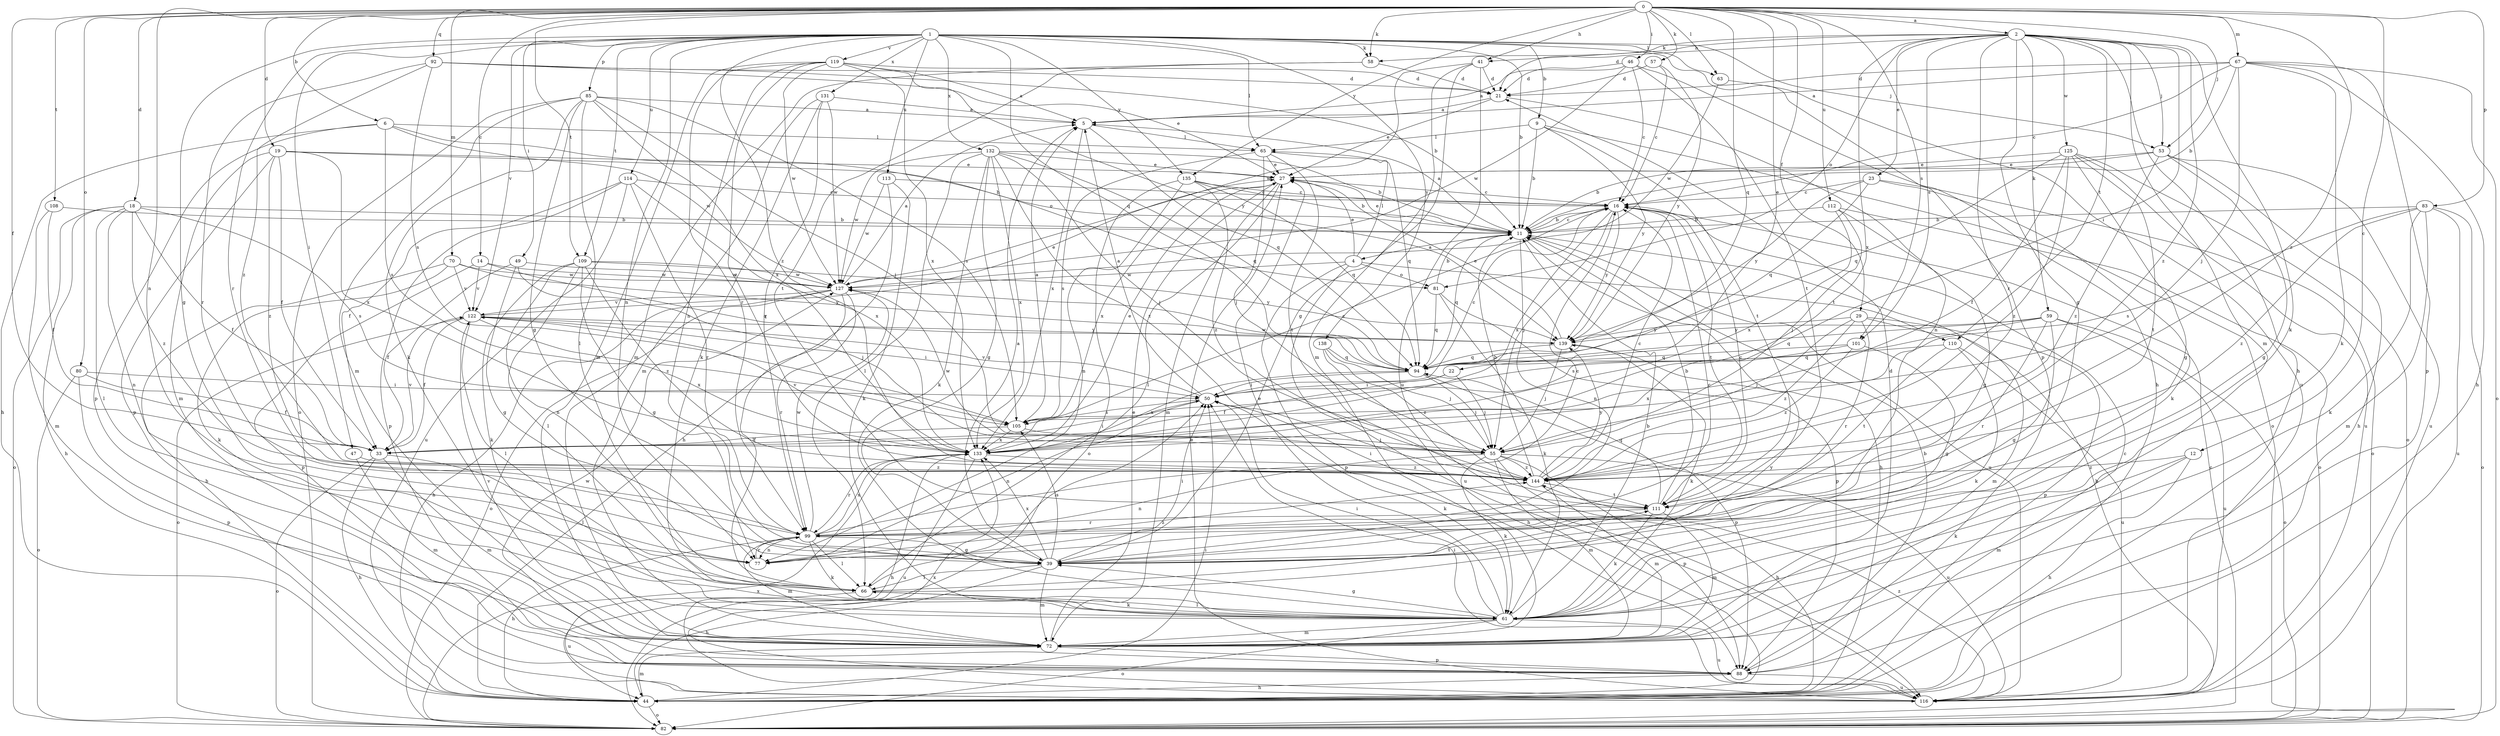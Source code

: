 strict digraph  {
0;
1;
2;
4;
5;
6;
9;
11;
12;
14;
16;
18;
19;
21;
22;
23;
27;
29;
33;
39;
41;
44;
46;
47;
49;
50;
53;
55;
57;
58;
59;
61;
63;
65;
66;
67;
70;
72;
77;
80;
81;
82;
83;
85;
88;
92;
94;
99;
101;
105;
108;
109;
110;
111;
112;
113;
114;
116;
119;
122;
125;
127;
131;
132;
133;
135;
138;
139;
144;
0 -> 2  [label=a];
0 -> 6  [label=b];
0 -> 12  [label=c];
0 -> 14  [label=c];
0 -> 18  [label=d];
0 -> 19  [label=d];
0 -> 22  [label=e];
0 -> 29  [label=f];
0 -> 33  [label=f];
0 -> 41  [label=h];
0 -> 46  [label=i];
0 -> 53  [label=j];
0 -> 57  [label=k];
0 -> 58  [label=k];
0 -> 63  [label=l];
0 -> 67  [label=m];
0 -> 70  [label=m];
0 -> 77  [label=n];
0 -> 80  [label=o];
0 -> 83  [label=p];
0 -> 92  [label=q];
0 -> 94  [label=q];
0 -> 101  [label=s];
0 -> 108  [label=t];
0 -> 109  [label=t];
0 -> 112  [label=u];
0 -> 135  [label=y];
0 -> 144  [label=z];
1 -> 9  [label=b];
1 -> 11  [label=b];
1 -> 39  [label=g];
1 -> 47  [label=i];
1 -> 49  [label=i];
1 -> 53  [label=j];
1 -> 58  [label=k];
1 -> 63  [label=l];
1 -> 65  [label=l];
1 -> 77  [label=n];
1 -> 85  [label=p];
1 -> 88  [label=p];
1 -> 94  [label=q];
1 -> 99  [label=r];
1 -> 109  [label=t];
1 -> 113  [label=u];
1 -> 114  [label=u];
1 -> 119  [label=v];
1 -> 122  [label=v];
1 -> 131  [label=x];
1 -> 132  [label=x];
1 -> 135  [label=y];
1 -> 138  [label=y];
1 -> 144  [label=z];
2 -> 21  [label=d];
2 -> 23  [label=e];
2 -> 39  [label=g];
2 -> 41  [label=h];
2 -> 44  [label=h];
2 -> 50  [label=i];
2 -> 53  [label=j];
2 -> 58  [label=k];
2 -> 59  [label=k];
2 -> 61  [label=k];
2 -> 72  [label=m];
2 -> 81  [label=o];
2 -> 99  [label=r];
2 -> 101  [label=s];
2 -> 110  [label=t];
2 -> 125  [label=w];
2 -> 133  [label=x];
2 -> 144  [label=z];
4 -> 27  [label=e];
4 -> 65  [label=l];
4 -> 81  [label=o];
4 -> 88  [label=p];
4 -> 110  [label=t];
4 -> 116  [label=u];
4 -> 127  [label=w];
5 -> 65  [label=l];
5 -> 94  [label=q];
5 -> 133  [label=x];
6 -> 44  [label=h];
6 -> 65  [label=l];
6 -> 81  [label=o];
6 -> 88  [label=p];
6 -> 105  [label=s];
6 -> 127  [label=w];
9 -> 11  [label=b];
9 -> 65  [label=l];
9 -> 82  [label=o];
9 -> 111  [label=t];
9 -> 139  [label=y];
11 -> 4  [label=a];
11 -> 5  [label=a];
11 -> 16  [label=c];
11 -> 27  [label=e];
11 -> 44  [label=h];
11 -> 77  [label=n];
11 -> 94  [label=q];
11 -> 116  [label=u];
12 -> 44  [label=h];
12 -> 61  [label=k];
12 -> 72  [label=m];
12 -> 144  [label=z];
14 -> 88  [label=p];
14 -> 94  [label=q];
14 -> 122  [label=v];
14 -> 127  [label=w];
16 -> 11  [label=b];
16 -> 55  [label=j];
16 -> 111  [label=t];
16 -> 133  [label=x];
16 -> 139  [label=y];
18 -> 11  [label=b];
18 -> 33  [label=f];
18 -> 44  [label=h];
18 -> 66  [label=l];
18 -> 77  [label=n];
18 -> 82  [label=o];
18 -> 105  [label=s];
18 -> 144  [label=z];
19 -> 11  [label=b];
19 -> 27  [label=e];
19 -> 33  [label=f];
19 -> 72  [label=m];
19 -> 88  [label=p];
19 -> 133  [label=x];
19 -> 144  [label=z];
21 -> 5  [label=a];
21 -> 27  [label=e];
21 -> 77  [label=n];
22 -> 33  [label=f];
22 -> 50  [label=i];
22 -> 55  [label=j];
23 -> 16  [label=c];
23 -> 61  [label=k];
23 -> 82  [label=o];
23 -> 94  [label=q];
23 -> 139  [label=y];
27 -> 16  [label=c];
27 -> 66  [label=l];
27 -> 72  [label=m];
27 -> 133  [label=x];
29 -> 55  [label=j];
29 -> 72  [label=m];
29 -> 88  [label=p];
29 -> 99  [label=r];
29 -> 139  [label=y];
29 -> 144  [label=z];
33 -> 44  [label=h];
33 -> 50  [label=i];
33 -> 66  [label=l];
33 -> 72  [label=m];
33 -> 82  [label=o];
33 -> 122  [label=v];
39 -> 5  [label=a];
39 -> 16  [label=c];
39 -> 44  [label=h];
39 -> 50  [label=i];
39 -> 66  [label=l];
39 -> 72  [label=m];
39 -> 105  [label=s];
39 -> 133  [label=x];
41 -> 21  [label=d];
41 -> 39  [label=g];
41 -> 72  [label=m];
41 -> 116  [label=u];
41 -> 127  [label=w];
44 -> 16  [label=c];
44 -> 50  [label=i];
44 -> 72  [label=m];
44 -> 82  [label=o];
46 -> 5  [label=a];
46 -> 16  [label=c];
46 -> 21  [label=d];
46 -> 44  [label=h];
46 -> 111  [label=t];
46 -> 127  [label=w];
47 -> 72  [label=m];
47 -> 144  [label=z];
49 -> 33  [label=f];
49 -> 39  [label=g];
49 -> 55  [label=j];
49 -> 127  [label=w];
50 -> 5  [label=a];
50 -> 16  [label=c];
50 -> 61  [label=k];
50 -> 77  [label=n];
50 -> 105  [label=s];
50 -> 122  [label=v];
53 -> 11  [label=b];
53 -> 27  [label=e];
53 -> 39  [label=g];
53 -> 44  [label=h];
53 -> 116  [label=u];
53 -> 144  [label=z];
55 -> 44  [label=h];
55 -> 61  [label=k];
55 -> 72  [label=m];
55 -> 77  [label=n];
55 -> 88  [label=p];
55 -> 116  [label=u];
55 -> 127  [label=w];
55 -> 144  [label=z];
57 -> 16  [label=c];
57 -> 21  [label=d];
57 -> 139  [label=y];
58 -> 21  [label=d];
58 -> 72  [label=m];
58 -> 111  [label=t];
59 -> 39  [label=g];
59 -> 82  [label=o];
59 -> 94  [label=q];
59 -> 99  [label=r];
59 -> 105  [label=s];
59 -> 116  [label=u];
59 -> 139  [label=y];
61 -> 11  [label=b];
61 -> 27  [label=e];
61 -> 39  [label=g];
61 -> 50  [label=i];
61 -> 66  [label=l];
61 -> 72  [label=m];
61 -> 82  [label=o];
61 -> 116  [label=u];
63 -> 116  [label=u];
63 -> 127  [label=w];
65 -> 27  [label=e];
65 -> 55  [label=j];
65 -> 94  [label=q];
65 -> 105  [label=s];
65 -> 111  [label=t];
66 -> 50  [label=i];
66 -> 61  [label=k];
66 -> 111  [label=t];
66 -> 116  [label=u];
66 -> 139  [label=y];
67 -> 5  [label=a];
67 -> 11  [label=b];
67 -> 16  [label=c];
67 -> 21  [label=d];
67 -> 44  [label=h];
67 -> 55  [label=j];
67 -> 61  [label=k];
67 -> 82  [label=o];
67 -> 88  [label=p];
70 -> 44  [label=h];
70 -> 61  [label=k];
70 -> 122  [label=v];
70 -> 127  [label=w];
70 -> 139  [label=y];
72 -> 21  [label=d];
72 -> 27  [label=e];
72 -> 88  [label=p];
72 -> 122  [label=v];
77 -> 99  [label=r];
77 -> 144  [label=z];
80 -> 33  [label=f];
80 -> 50  [label=i];
80 -> 82  [label=o];
80 -> 88  [label=p];
81 -> 11  [label=b];
81 -> 61  [label=k];
81 -> 88  [label=p];
81 -> 94  [label=q];
82 -> 11  [label=b];
82 -> 16  [label=c];
82 -> 133  [label=x];
83 -> 11  [label=b];
83 -> 61  [label=k];
83 -> 72  [label=m];
83 -> 82  [label=o];
83 -> 105  [label=s];
83 -> 116  [label=u];
83 -> 144  [label=z];
85 -> 5  [label=a];
85 -> 39  [label=g];
85 -> 55  [label=j];
85 -> 61  [label=k];
85 -> 66  [label=l];
85 -> 72  [label=m];
85 -> 82  [label=o];
85 -> 105  [label=s];
85 -> 133  [label=x];
88 -> 11  [label=b];
88 -> 44  [label=h];
88 -> 116  [label=u];
88 -> 127  [label=w];
92 -> 11  [label=b];
92 -> 21  [label=d];
92 -> 27  [label=e];
92 -> 99  [label=r];
92 -> 105  [label=s];
92 -> 144  [label=z];
94 -> 50  [label=i];
94 -> 55  [label=j];
94 -> 88  [label=p];
94 -> 127  [label=w];
94 -> 133  [label=x];
99 -> 16  [label=c];
99 -> 39  [label=g];
99 -> 44  [label=h];
99 -> 61  [label=k];
99 -> 66  [label=l];
99 -> 72  [label=m];
99 -> 77  [label=n];
99 -> 127  [label=w];
99 -> 133  [label=x];
101 -> 39  [label=g];
101 -> 94  [label=q];
101 -> 133  [label=x];
101 -> 144  [label=z];
105 -> 5  [label=a];
105 -> 16  [label=c];
105 -> 33  [label=f];
105 -> 55  [label=j];
105 -> 133  [label=x];
108 -> 11  [label=b];
108 -> 33  [label=f];
108 -> 72  [label=m];
109 -> 39  [label=g];
109 -> 61  [label=k];
109 -> 66  [label=l];
109 -> 77  [label=n];
109 -> 127  [label=w];
109 -> 139  [label=y];
109 -> 144  [label=z];
110 -> 61  [label=k];
110 -> 94  [label=q];
110 -> 111  [label=t];
110 -> 116  [label=u];
111 -> 11  [label=b];
111 -> 16  [label=c];
111 -> 50  [label=i];
111 -> 61  [label=k];
111 -> 72  [label=m];
111 -> 94  [label=q];
111 -> 99  [label=r];
112 -> 11  [label=b];
112 -> 39  [label=g];
112 -> 55  [label=j];
112 -> 82  [label=o];
112 -> 133  [label=x];
113 -> 16  [label=c];
113 -> 44  [label=h];
113 -> 61  [label=k];
113 -> 127  [label=w];
114 -> 16  [label=c];
114 -> 33  [label=f];
114 -> 88  [label=p];
114 -> 99  [label=r];
114 -> 116  [label=u];
114 -> 133  [label=x];
116 -> 27  [label=e];
116 -> 50  [label=i];
116 -> 133  [label=x];
116 -> 144  [label=z];
119 -> 5  [label=a];
119 -> 21  [label=d];
119 -> 72  [label=m];
119 -> 77  [label=n];
119 -> 99  [label=r];
119 -> 127  [label=w];
119 -> 133  [label=x];
119 -> 139  [label=y];
119 -> 144  [label=z];
122 -> 27  [label=e];
122 -> 33  [label=f];
122 -> 50  [label=i];
122 -> 66  [label=l];
122 -> 82  [label=o];
122 -> 133  [label=x];
122 -> 139  [label=y];
125 -> 27  [label=e];
125 -> 33  [label=f];
125 -> 39  [label=g];
125 -> 82  [label=o];
125 -> 94  [label=q];
125 -> 111  [label=t];
125 -> 116  [label=u];
125 -> 144  [label=z];
127 -> 5  [label=a];
127 -> 44  [label=h];
127 -> 66  [label=l];
127 -> 82  [label=o];
127 -> 99  [label=r];
127 -> 122  [label=v];
131 -> 5  [label=a];
131 -> 61  [label=k];
131 -> 72  [label=m];
131 -> 99  [label=r];
131 -> 127  [label=w];
132 -> 11  [label=b];
132 -> 27  [label=e];
132 -> 39  [label=g];
132 -> 55  [label=j];
132 -> 61  [label=k];
132 -> 66  [label=l];
132 -> 94  [label=q];
132 -> 127  [label=w];
132 -> 133  [label=x];
132 -> 144  [label=z];
133 -> 27  [label=e];
133 -> 44  [label=h];
133 -> 99  [label=r];
133 -> 116  [label=u];
133 -> 122  [label=v];
133 -> 144  [label=z];
135 -> 11  [label=b];
135 -> 16  [label=c];
135 -> 77  [label=n];
135 -> 82  [label=o];
135 -> 94  [label=q];
135 -> 144  [label=z];
138 -> 44  [label=h];
138 -> 55  [label=j];
138 -> 94  [label=q];
138 -> 144  [label=z];
139 -> 27  [label=e];
139 -> 55  [label=j];
139 -> 61  [label=k];
139 -> 94  [label=q];
144 -> 11  [label=b];
144 -> 16  [label=c];
144 -> 72  [label=m];
144 -> 111  [label=t];
144 -> 139  [label=y];
}
